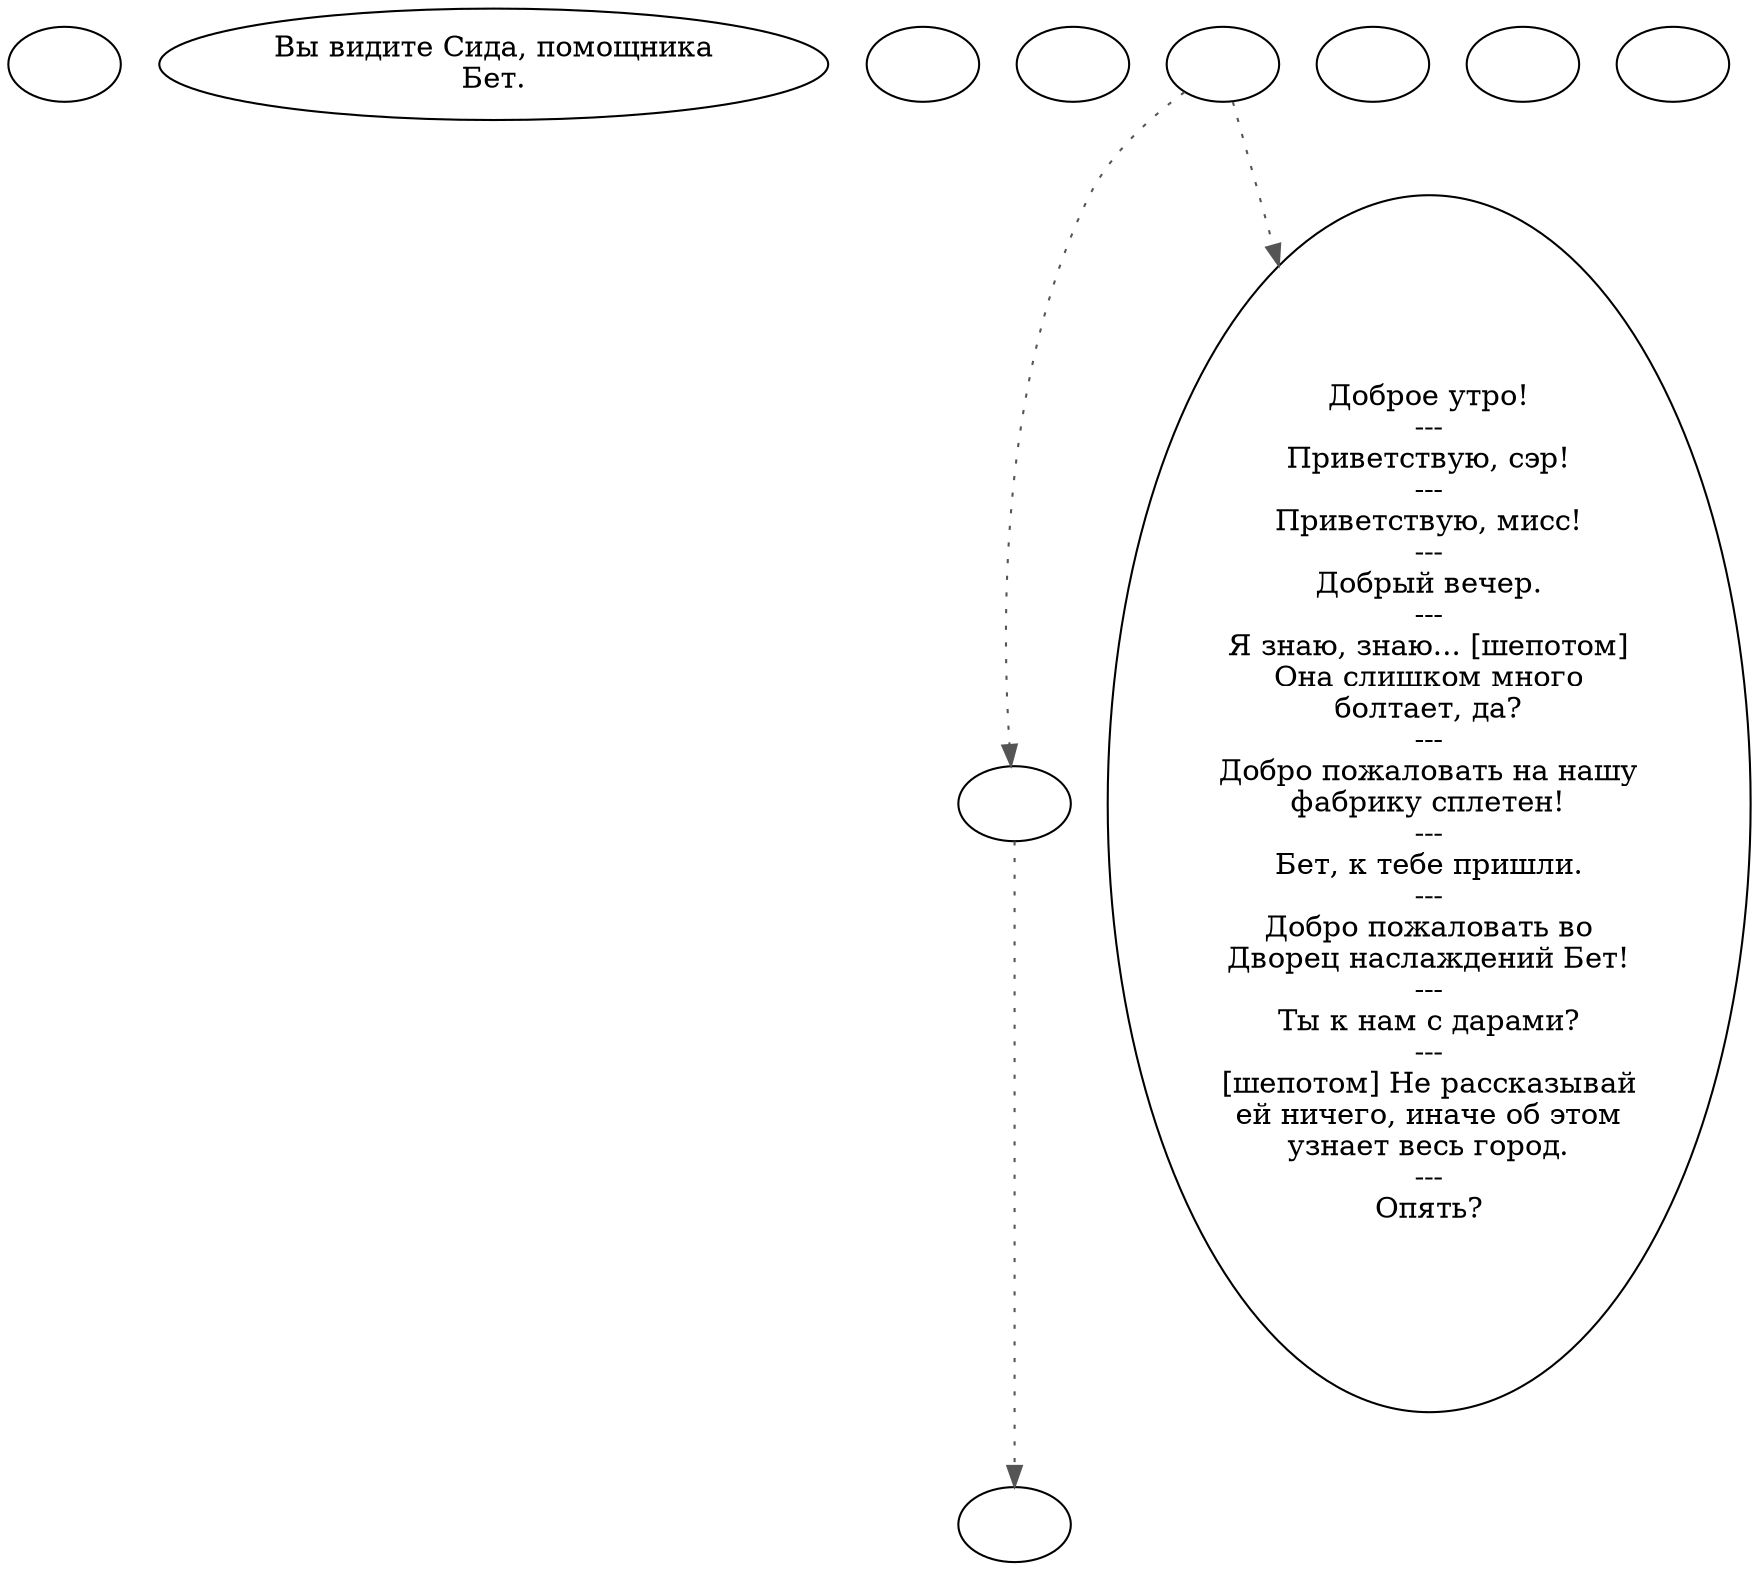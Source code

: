 digraph sid {
  "start" [style=filled       fillcolor="#FFFFFF"       color="#000000"]
  "start" [label=""]
  "look_at_p_proc" [style=filled       fillcolor="#FFFFFF"       color="#000000"]
  "look_at_p_proc" [label="Вы видите Сида, помощника\nБет."]
  "critter_p_proc" [style=filled       fillcolor="#FFFFFF"       color="#000000"]
  "critter_p_proc" [label=""]
  "pickup_p_proc" [style=filled       fillcolor="#FFFFFF"       color="#000000"]
  "pickup_p_proc" [label=""]
  "talk_p_proc" [style=filled       fillcolor="#FFFFFF"       color="#000000"]
  "talk_p_proc" -> "get_reaction" [style=dotted color="#555555"]
  "talk_p_proc" -> "Sid00" [style=dotted color="#555555"]
  "talk_p_proc" [label=""]
  "destroy_p_proc" [style=filled       fillcolor="#FFFFFF"       color="#000000"]
  "destroy_p_proc" [label=""]
  "damage_p_proc" [style=filled       fillcolor="#FFFFFF"       color="#000000"]
  "damage_p_proc" [label=""]
  "map_enter_p_proc" [style=filled       fillcolor="#FFFFFF"       color="#000000"]
  "map_enter_p_proc" [label=""]
  "Sid00" [style=filled       fillcolor="#FFFFFF"       color="#000000"]
  "Sid00" [label="Доброе утро!\n---\nПриветствую, сэр!\n---\nПриветствую, мисс!\n---\nДобрый вечер.\n---\nЯ знаю, знаю... [шепотом]\nОна слишком много\nболтает, да?\n---\nДобро пожаловать на нашу\nфабрику сплетен!\n---\nБет, к тебе пришли.\n---\nДобро пожаловать во\nДворец наслаждений Бет!\n---\nТы к нам с дарами?\n---\n[шепотом] Не рассказывай\nей ничего, иначе об этом\nузнает весь город.\n---\nОпять?"]
  "get_reaction" [style=filled       fillcolor="#FFFFFF"       color="#000000"]
  "get_reaction" -> "ReactToLevel" [style=dotted color="#555555"]
  "get_reaction" [label=""]
  "ReactToLevel" [style=filled       fillcolor="#FFFFFF"       color="#000000"]
  "ReactToLevel" [label=""]
}